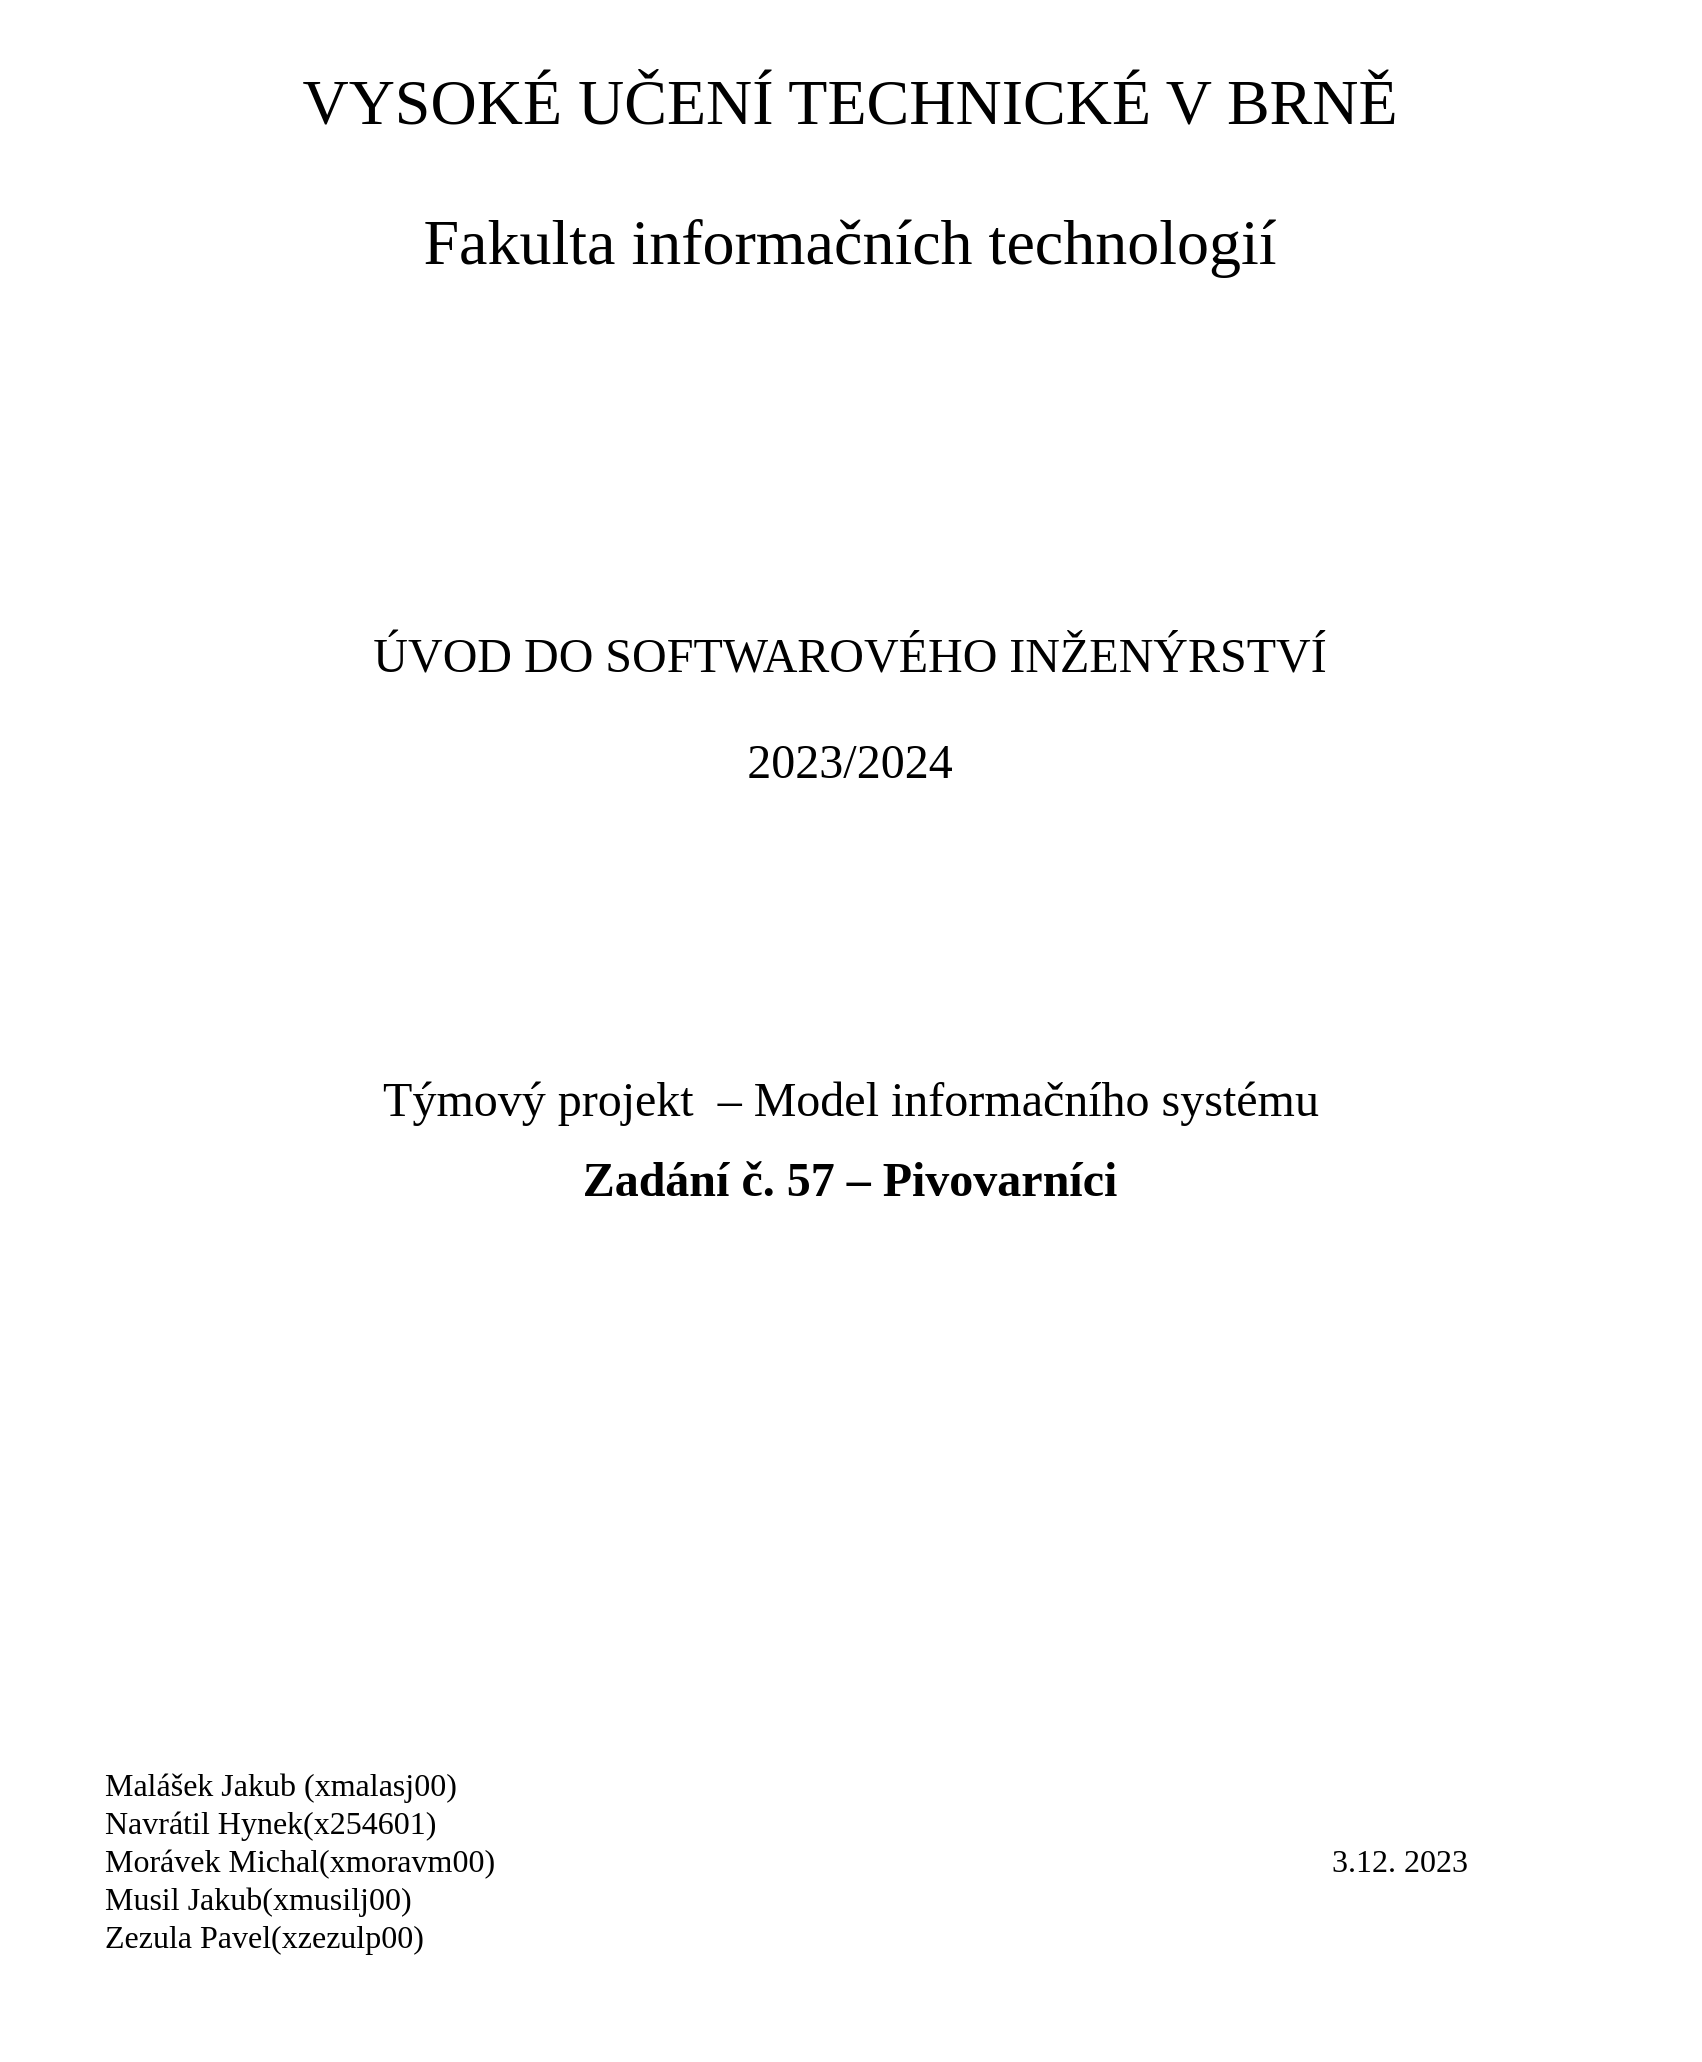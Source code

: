 <mxfile>
    <diagram id="M3xOd1wKQmutDYT1r9Ci" name="TitiulP">
        <mxGraphModel dx="2265" dy="1648" grid="1" gridSize="10" guides="1" tooltips="1" connect="1" arrows="1" fold="1" page="1" pageScale="1" pageWidth="850" pageHeight="1100" math="0" shadow="0">
            <root>
                <mxCell id="0"/>
                <mxCell id="1" parent="0"/>
                <mxCell id="t62y1rZ4QVsufVT8QXxX-1" value="&lt;p style=&quot;font-family: &amp;quot;Times New Roman&amp;quot;; font-size: 32px;&quot;&gt;&lt;font style=&quot;background-color: rgb(255, 255, 255); font-size: 32px;&quot; color=&quot;#000000&quot;&gt;VYSOKÉ UČENÍ TECHNICKÉ V BRNĚ&lt;/font&gt;&lt;/p&gt;&lt;p style=&quot;font-family: &amp;quot;Times New Roman&amp;quot;; font-size: 32px;&quot;&gt;&lt;font style=&quot;background-color: rgb(255, 255, 255); font-size: 32px;&quot; color=&quot;#000000&quot;&gt;Fakulta informačních technologií&lt;/font&gt;&lt;/p&gt;" style="text;html=1;strokeColor=none;fillColor=none;spacing=5;spacingTop=-20;whiteSpace=wrap;overflow=hidden;rounded=0;align=center;" vertex="1" parent="1">
                    <mxGeometry x="121" y="80" width="608" height="200" as="geometry"/>
                </mxCell>
                <mxCell id="t62y1rZ4QVsufVT8QXxX-2" value="&lt;font style=&quot;font-size: 24px;&quot; face=&quot;Times New Roman&quot;&gt;&lt;br&gt;&lt;/font&gt;&lt;p style=&quot;color: rgb(0, 0, 0); font-style: normal; font-variant-ligatures: normal; font-variant-caps: normal; font-weight: 400; letter-spacing: normal; orphans: 2; text-indent: 0px; text-transform: none; widows: 2; word-spacing: 0px; -webkit-text-stroke-width: 0px; text-decoration-thickness: initial; text-decoration-style: initial; text-decoration-color: initial; font-size: 24px;&quot;&gt;&lt;font style=&quot;font-size: 24px;&quot; face=&quot;Times New Roman&quot;&gt;ÚVOD DO SOFTWAROVÉHO INŽENÝRSTVÍ&lt;/font&gt;&lt;/p&gt;&lt;p style=&quot;color: rgb(0, 0, 0); font-style: normal; font-variant-ligatures: normal; font-variant-caps: normal; font-weight: 400; letter-spacing: normal; orphans: 2; text-indent: 0px; text-transform: none; widows: 2; word-spacing: 0px; -webkit-text-stroke-width: 0px; text-decoration-thickness: initial; text-decoration-style: initial; text-decoration-color: initial; font-size: 24px;&quot;&gt;&lt;font style=&quot;font-size: 24px;&quot; face=&quot;Times New Roman&quot;&gt;2023/2024&lt;/font&gt;&lt;/p&gt;" style="text;html=1;strokeColor=none;fillColor=none;align=center;verticalAlign=middle;whiteSpace=wrap;rounded=0;labelBackgroundColor=#FFFFFF;fontColor=#000000;" vertex="1" parent="1">
                    <mxGeometry x="170" y="310" width="510" height="200" as="geometry"/>
                </mxCell>
                <mxCell id="t62y1rZ4QVsufVT8QXxX-3" value="&lt;span style=&quot;font-family: &amp;quot;Times New Roman&amp;quot;; text-align: start;&quot;&gt;&lt;font style=&quot;font-size: 24px;&quot;&gt;Týmový projekt&amp;nbsp; – Model informačního systému&lt;/font&gt;&lt;/span&gt;" style="text;html=1;strokeColor=none;fillColor=none;align=center;verticalAlign=middle;whiteSpace=wrap;rounded=0;labelBackgroundColor=#FFFFFF;fontColor=#000000;" vertex="1" parent="1">
                    <mxGeometry x="164" y="520" width="523" height="200" as="geometry"/>
                </mxCell>
                <mxCell id="t62y1rZ4QVsufVT8QXxX-4" value="&lt;span style=&quot;font-family: &amp;quot;Times New Roman&amp;quot;; text-align: start;&quot;&gt;&lt;b style=&quot;&quot;&gt;&lt;font style=&quot;font-size: 24px;&quot;&gt;Zadání č. 57 – Pivovarníci&lt;/font&gt;&lt;/b&gt;&lt;/span&gt;" style="text;html=1;strokeColor=none;fillColor=none;align=center;verticalAlign=middle;whiteSpace=wrap;rounded=0;labelBackgroundColor=#FFFFFF;fontColor=#000000;" vertex="1" parent="1">
                    <mxGeometry x="275" y="560" width="300" height="200" as="geometry"/>
                </mxCell>
                <mxCell id="t62y1rZ4QVsufVT8QXxX-5" value="&lt;div style=&quot;text-align: left;&quot;&gt;&lt;span style=&quot;font-family: &amp;quot;Times New Roman&amp;quot;; font-size: medium;&quot;&gt;Malášek Jakub (xmalasj00)&lt;/span&gt;&lt;/div&gt;&lt;span style=&quot;font-family: &amp;quot;Times New Roman&amp;quot;; font-size: medium;&quot;&gt;&lt;div style=&quot;text-align: left;&quot;&gt;Navrátil&amp;nbsp;Hynek(x254601)&lt;/div&gt;&lt;/span&gt;&lt;span style=&quot;font-family: &amp;quot;Times New Roman&amp;quot;; font-size: medium;&quot;&gt;&lt;div style=&quot;text-align: left;&quot;&gt;Morávek&amp;nbsp;Michal(xmoravm00)&lt;/div&gt;&lt;/span&gt;&lt;span style=&quot;font-family: &amp;quot;Times New Roman&amp;quot;; font-size: medium;&quot;&gt;&lt;div style=&quot;text-align: left;&quot;&gt;Musil Jakub(xmusilj00)&lt;/div&gt;&lt;div style=&quot;text-align: left;&quot;&gt;Zezula Pavel(xzezulp00)&lt;/div&gt;&lt;/span&gt;" style="text;html=1;strokeColor=none;fillColor=none;align=center;verticalAlign=middle;whiteSpace=wrap;rounded=0;labelBackgroundColor=#FFFFFF;fontColor=#000000;" vertex="1" parent="1">
                    <mxGeometry y="900" width="300" height="200" as="geometry"/>
                </mxCell>
                <mxCell id="t62y1rZ4QVsufVT8QXxX-6" value="&lt;span style=&quot;font-family: &amp;quot;Times New Roman&amp;quot;; font-size: medium;&quot;&gt;3.12. 2023&lt;/span&gt;" style="text;html=1;strokeColor=none;fillColor=none;align=center;verticalAlign=middle;whiteSpace=wrap;rounded=0;labelBackgroundColor=#FFFFFF;fontColor=#000000;" vertex="1" parent="1">
                    <mxGeometry x="550" y="900" width="300" height="200" as="geometry"/>
                </mxCell>
            </root>
        </mxGraphModel>
    </diagram>
</mxfile>
